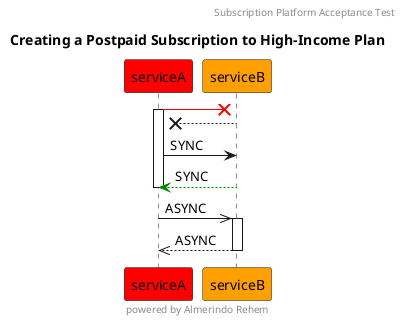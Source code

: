 

@startuml Meu Diagram

header Subscription Platform Acceptance Test
title "Creating a Postpaid Subscription to High-Income Plan"
footer powered by Almerindo Rehem

!$COLOR_SUCCESS = "#green"
!$COLOR_ERROR = "#red"

!$FONT_COLOR = "<font color=pink>"


participant serviceA $COLOR_ERROR
participant serviceB #FFA000

serviceA [$COLOR_ERROR]->x serviceB
activate serviceA


serviceB -->x serviceA

serviceA -> serviceB : SYNC 
serviceB [$COLOR_SUCCESS]--> serviceA: SYNC
deactivate serviceA


serviceA ->> serviceB ++: ASYNC
serviceB -->> serviceA --: ASYNC

@enduml